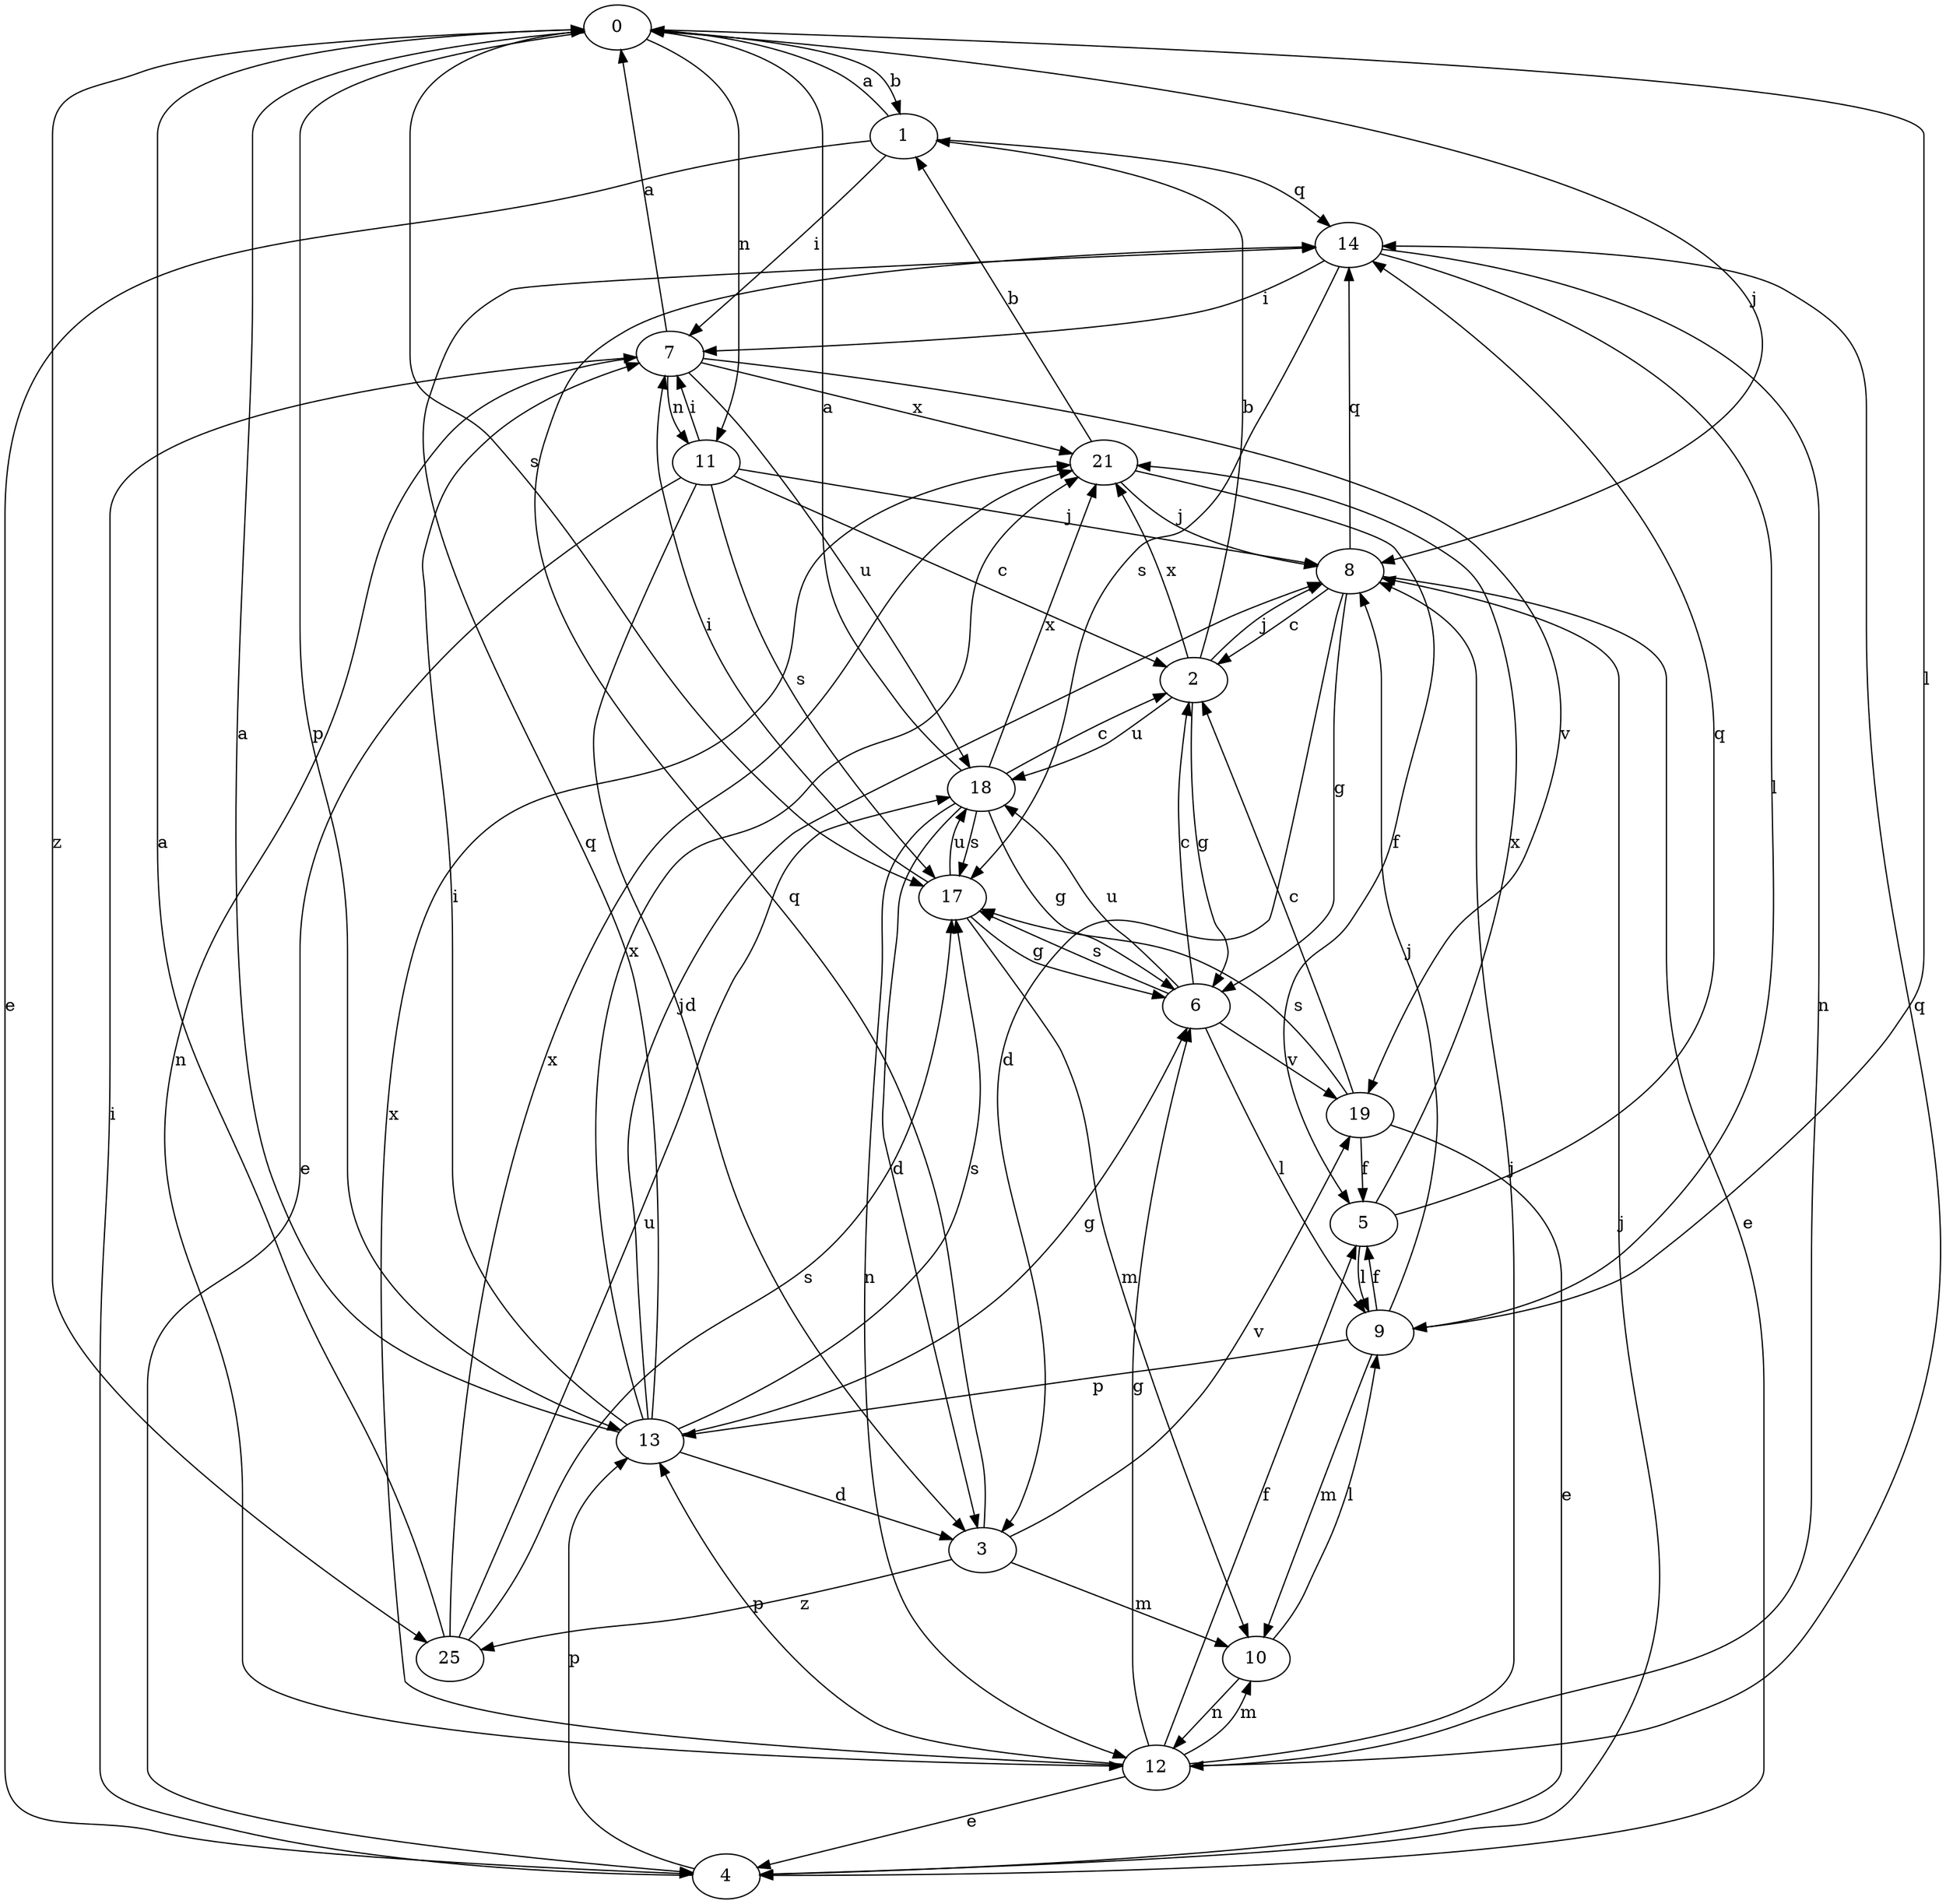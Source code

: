 strict digraph  {
0;
1;
2;
3;
4;
5;
6;
7;
8;
9;
10;
11;
12;
13;
14;
17;
18;
19;
21;
25;
0 -> 1  [label=b];
0 -> 8  [label=j];
0 -> 9  [label=l];
0 -> 11  [label=n];
0 -> 13  [label=p];
0 -> 17  [label=s];
0 -> 25  [label=z];
1 -> 0  [label=a];
1 -> 4  [label=e];
1 -> 7  [label=i];
1 -> 14  [label=q];
2 -> 1  [label=b];
2 -> 6  [label=g];
2 -> 8  [label=j];
2 -> 18  [label=u];
2 -> 21  [label=x];
3 -> 10  [label=m];
3 -> 14  [label=q];
3 -> 19  [label=v];
3 -> 25  [label=z];
4 -> 7  [label=i];
4 -> 8  [label=j];
4 -> 13  [label=p];
5 -> 9  [label=l];
5 -> 14  [label=q];
5 -> 21  [label=x];
6 -> 2  [label=c];
6 -> 9  [label=l];
6 -> 17  [label=s];
6 -> 18  [label=u];
6 -> 19  [label=v];
7 -> 0  [label=a];
7 -> 11  [label=n];
7 -> 12  [label=n];
7 -> 18  [label=u];
7 -> 19  [label=v];
7 -> 21  [label=x];
8 -> 2  [label=c];
8 -> 3  [label=d];
8 -> 4  [label=e];
8 -> 6  [label=g];
8 -> 14  [label=q];
9 -> 5  [label=f];
9 -> 8  [label=j];
9 -> 10  [label=m];
9 -> 13  [label=p];
10 -> 9  [label=l];
10 -> 12  [label=n];
11 -> 2  [label=c];
11 -> 3  [label=d];
11 -> 4  [label=e];
11 -> 7  [label=i];
11 -> 8  [label=j];
11 -> 17  [label=s];
12 -> 4  [label=e];
12 -> 5  [label=f];
12 -> 6  [label=g];
12 -> 8  [label=j];
12 -> 10  [label=m];
12 -> 13  [label=p];
12 -> 14  [label=q];
12 -> 21  [label=x];
13 -> 0  [label=a];
13 -> 3  [label=d];
13 -> 6  [label=g];
13 -> 7  [label=i];
13 -> 8  [label=j];
13 -> 14  [label=q];
13 -> 17  [label=s];
13 -> 21  [label=x];
14 -> 7  [label=i];
14 -> 9  [label=l];
14 -> 12  [label=n];
14 -> 17  [label=s];
17 -> 6  [label=g];
17 -> 7  [label=i];
17 -> 10  [label=m];
17 -> 18  [label=u];
18 -> 0  [label=a];
18 -> 2  [label=c];
18 -> 3  [label=d];
18 -> 6  [label=g];
18 -> 12  [label=n];
18 -> 17  [label=s];
18 -> 21  [label=x];
19 -> 2  [label=c];
19 -> 4  [label=e];
19 -> 5  [label=f];
19 -> 17  [label=s];
21 -> 1  [label=b];
21 -> 5  [label=f];
21 -> 8  [label=j];
25 -> 0  [label=a];
25 -> 17  [label=s];
25 -> 18  [label=u];
25 -> 21  [label=x];
}
